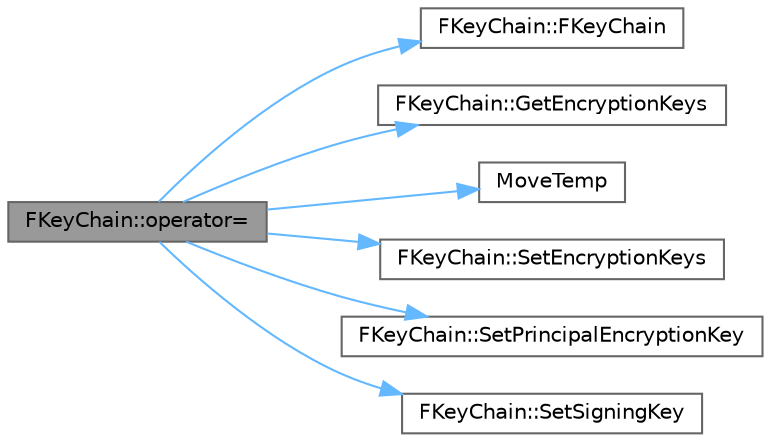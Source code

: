 digraph "FKeyChain::operator="
{
 // INTERACTIVE_SVG=YES
 // LATEX_PDF_SIZE
  bgcolor="transparent";
  edge [fontname=Helvetica,fontsize=10,labelfontname=Helvetica,labelfontsize=10];
  node [fontname=Helvetica,fontsize=10,shape=box,height=0.2,width=0.4];
  rankdir="LR";
  Node1 [id="Node000001",label="FKeyChain::operator=",height=0.2,width=0.4,color="gray40", fillcolor="grey60", style="filled", fontcolor="black",tooltip=" "];
  Node1 -> Node2 [id="edge1_Node000001_Node000002",color="steelblue1",style="solid",tooltip=" "];
  Node2 [id="Node000002",label="FKeyChain::FKeyChain",height=0.2,width=0.4,color="grey40", fillcolor="white", style="filled",URL="$d5/d47/structFKeyChain.html#a481b7201ec9b62736f8a98a17f8d9afd",tooltip=" "];
  Node1 -> Node3 [id="edge2_Node000001_Node000003",color="steelblue1",style="solid",tooltip=" "];
  Node3 [id="Node000003",label="FKeyChain::GetEncryptionKeys",height=0.2,width=0.4,color="grey40", fillcolor="white", style="filled",URL="$d5/d47/structFKeyChain.html#a559b823fc84244767815a993e17471df",tooltip=" "];
  Node1 -> Node4 [id="edge3_Node000001_Node000004",color="steelblue1",style="solid",tooltip=" "];
  Node4 [id="Node000004",label="MoveTemp",height=0.2,width=0.4,color="grey40", fillcolor="white", style="filled",URL="$d4/d24/UnrealTemplate_8h.html#ad5e6c049aeb9c9115fec514ba581dbb6",tooltip="MoveTemp will cast a reference to an rvalue reference."];
  Node1 -> Node5 [id="edge4_Node000001_Node000005",color="steelblue1",style="solid",tooltip=" "];
  Node5 [id="Node000005",label="FKeyChain::SetEncryptionKeys",height=0.2,width=0.4,color="grey40", fillcolor="white", style="filled",URL="$d5/d47/structFKeyChain.html#aa83faedd7cc7b074b65b71952f584170",tooltip=" "];
  Node1 -> Node6 [id="edge5_Node000001_Node000006",color="steelblue1",style="solid",tooltip=" "];
  Node6 [id="Node000006",label="FKeyChain::SetPrincipalEncryptionKey",height=0.2,width=0.4,color="grey40", fillcolor="white", style="filled",URL="$d5/d47/structFKeyChain.html#ad465a213bfd30a0b4264be6b512c2336",tooltip=" "];
  Node1 -> Node7 [id="edge6_Node000001_Node000007",color="steelblue1",style="solid",tooltip=" "];
  Node7 [id="Node000007",label="FKeyChain::SetSigningKey",height=0.2,width=0.4,color="grey40", fillcolor="white", style="filled",URL="$d5/d47/structFKeyChain.html#ad4118f61a90759be26ef113a07ac0602",tooltip=" "];
}
